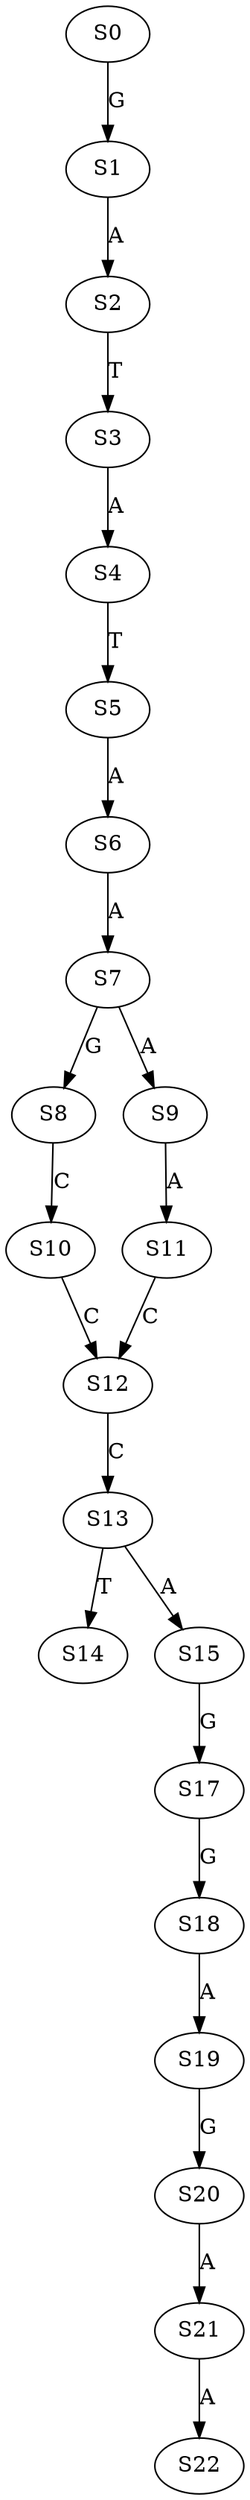 strict digraph  {
	S0 -> S1 [ label = G ];
	S1 -> S2 [ label = A ];
	S2 -> S3 [ label = T ];
	S3 -> S4 [ label = A ];
	S4 -> S5 [ label = T ];
	S5 -> S6 [ label = A ];
	S6 -> S7 [ label = A ];
	S7 -> S8 [ label = G ];
	S7 -> S9 [ label = A ];
	S8 -> S10 [ label = C ];
	S9 -> S11 [ label = A ];
	S10 -> S12 [ label = C ];
	S11 -> S12 [ label = C ];
	S12 -> S13 [ label = C ];
	S13 -> S14 [ label = T ];
	S13 -> S15 [ label = A ];
	S15 -> S17 [ label = G ];
	S17 -> S18 [ label = G ];
	S18 -> S19 [ label = A ];
	S19 -> S20 [ label = G ];
	S20 -> S21 [ label = A ];
	S21 -> S22 [ label = A ];
}
